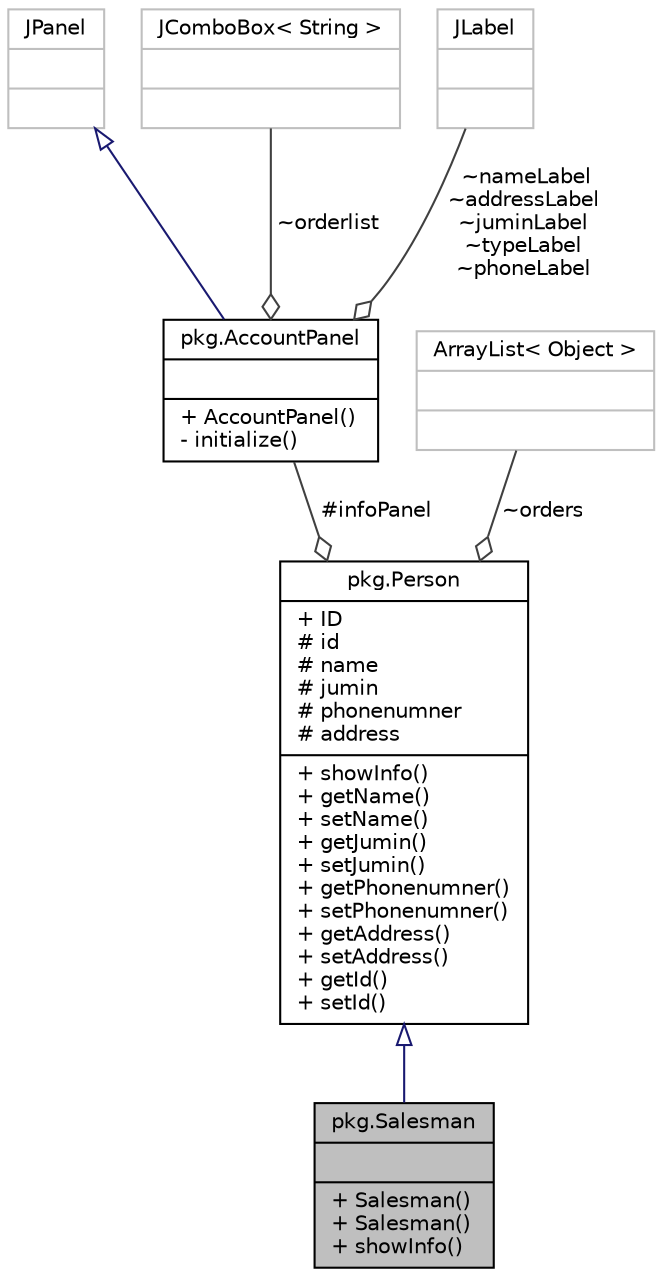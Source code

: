 digraph "pkg.Salesman"
{
  edge [fontname="Helvetica",fontsize="10",labelfontname="Helvetica",labelfontsize="10"];
  node [fontname="Helvetica",fontsize="10",shape=record];
  Node1 [label="{pkg.Salesman\n||+ Salesman()\l+ Salesman()\l+ showInfo()\l}",height=0.2,width=0.4,color="black", fillcolor="grey75", style="filled", fontcolor="black"];
  Node2 -> Node1 [dir="back",color="midnightblue",fontsize="10",style="solid",arrowtail="onormal",fontname="Helvetica"];
  Node2 [label="{pkg.Person\n|+ ID\l# id\l# name\l# jumin\l# phonenumner\l# address\l|+ showInfo()\l+ getName()\l+ setName()\l+ getJumin()\l+ setJumin()\l+ getPhonenumner()\l+ setPhonenumner()\l+ getAddress()\l+ setAddress()\l+ getId()\l+ setId()\l}",height=0.2,width=0.4,color="black", fillcolor="white", style="filled",URL="$classpkg_1_1_person.html",tooltip="계정들을 모아 놓은 추상 클래스 "];
  Node3 -> Node2 [color="grey25",fontsize="10",style="solid",label=" #infoPanel" ,arrowhead="odiamond",fontname="Helvetica"];
  Node3 [label="{pkg.AccountPanel\n||+ AccountPanel()\l- initialize()\l}",height=0.2,width=0.4,color="black", fillcolor="white", style="filled",URL="$classpkg_1_1_account_panel.html",tooltip="Customer 또는 Salesman 계정을 띄울 때 사용되는 JPanel. "];
  Node4 -> Node3 [dir="back",color="midnightblue",fontsize="10",style="solid",arrowtail="onormal",fontname="Helvetica"];
  Node4 [label="{JPanel\n||}",height=0.2,width=0.4,color="grey75", fillcolor="white", style="filled"];
  Node5 -> Node3 [color="grey25",fontsize="10",style="solid",label=" ~orderlist" ,arrowhead="odiamond",fontname="Helvetica"];
  Node5 [label="{JComboBox\< String \>\n||}",height=0.2,width=0.4,color="grey75", fillcolor="white", style="filled"];
  Node6 -> Node3 [color="grey25",fontsize="10",style="solid",label=" ~nameLabel\n~addressLabel\n~juminLabel\n~typeLabel\n~phoneLabel" ,arrowhead="odiamond",fontname="Helvetica"];
  Node6 [label="{JLabel\n||}",height=0.2,width=0.4,color="grey75", fillcolor="white", style="filled"];
  Node7 -> Node2 [color="grey25",fontsize="10",style="solid",label=" ~orders" ,arrowhead="odiamond",fontname="Helvetica"];
  Node7 [label="{ArrayList\< Object \>\n||}",height=0.2,width=0.4,color="grey75", fillcolor="white", style="filled"];
}

